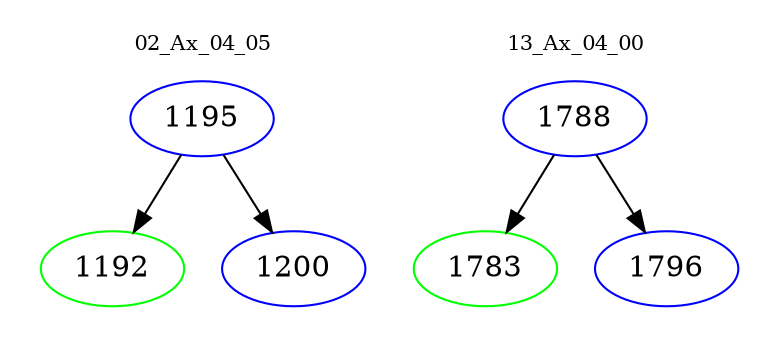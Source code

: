 digraph{
subgraph cluster_0 {
color = white
label = "02_Ax_04_05";
fontsize=10;
T0_1195 [label="1195", color="blue"]
T0_1195 -> T0_1192 [color="black"]
T0_1192 [label="1192", color="green"]
T0_1195 -> T0_1200 [color="black"]
T0_1200 [label="1200", color="blue"]
}
subgraph cluster_1 {
color = white
label = "13_Ax_04_00";
fontsize=10;
T1_1788 [label="1788", color="blue"]
T1_1788 -> T1_1783 [color="black"]
T1_1783 [label="1783", color="green"]
T1_1788 -> T1_1796 [color="black"]
T1_1796 [label="1796", color="blue"]
}
}
